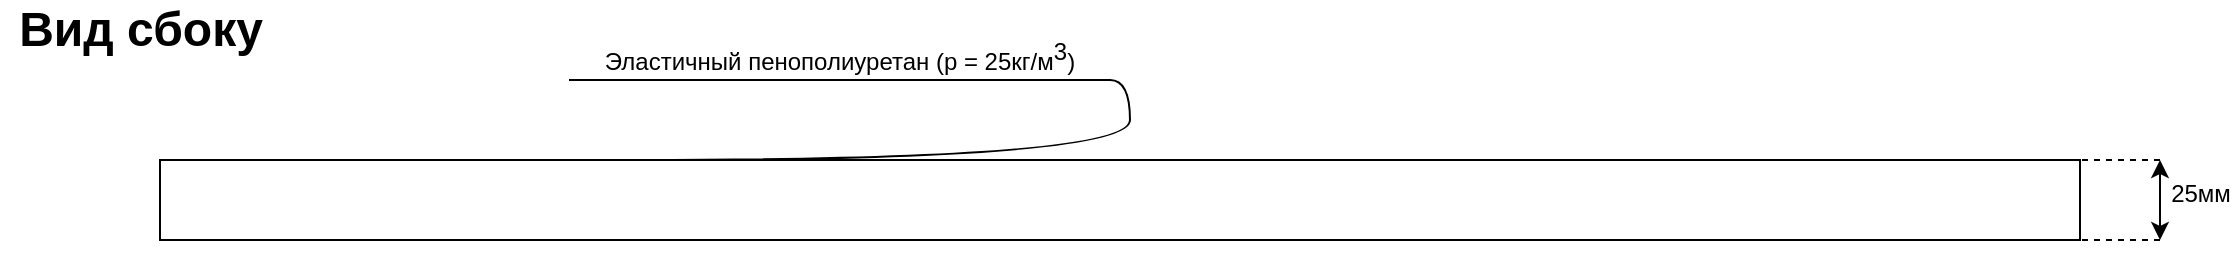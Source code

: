 <mxfile version="13.6.5" type="github">
  <diagram id="4-XFf0C6SKH_D2xYOuUZ" name="Page-1">
    <mxGraphModel dx="447" dy="222" grid="1" gridSize="10" guides="1" tooltips="1" connect="1" arrows="1" fold="1" page="1" pageScale="1" pageWidth="1169" pageHeight="827" math="0" shadow="0">
      <root>
        <mxCell id="0" />
        <mxCell id="1" parent="0" />
        <mxCell id="OTciEMqC5oXOVYCcZYfU-3" value="Вид сбоку" style="text;html=1;align=center;verticalAlign=middle;resizable=0;points=[];autosize=1;fontSize=24;fontStyle=1" vertex="1" parent="1">
          <mxGeometry width="140" height="30" as="geometry" />
        </mxCell>
        <mxCell id="OTciEMqC5oXOVYCcZYfU-5" value="" style="rounded=0;whiteSpace=wrap;html=1;fontSize=24;" vertex="1" parent="1">
          <mxGeometry x="80" y="80" width="960" height="40" as="geometry" />
        </mxCell>
        <mxCell id="OTciEMqC5oXOVYCcZYfU-6" value="Эластичный пенополиуретан (р = 25кг/м&lt;sup style=&quot;font-size: 12px;&quot;&gt;3&lt;/sup&gt;)" style="whiteSpace=wrap;html=1;shape=partialRectangle;top=0;left=0;bottom=1;right=0;points=[[0,1],[1,1]];fillColor=none;align=center;verticalAlign=bottom;routingCenterY=0.5;snapToPoint=1;recursiveResize=0;autosize=1;treeFolding=1;treeMoving=1;newEdgeStyle={&quot;edgeStyle&quot;:&quot;entityRelationEdgeStyle&quot;,&quot;startArrow&quot;:&quot;none&quot;,&quot;endArrow&quot;:&quot;none&quot;,&quot;segment&quot;:10,&quot;curved&quot;:1};fontSize=12;" vertex="1" parent="1">
          <mxGeometry x="285" y="20" width="270" height="20" as="geometry" />
        </mxCell>
        <mxCell id="OTciEMqC5oXOVYCcZYfU-7" value="" style="edgeStyle=entityRelationEdgeStyle;startArrow=none;endArrow=none;segment=10;curved=1;fontSize=24;exitX=0.25;exitY=0;exitDx=0;exitDy=0;" edge="1" target="OTciEMqC5oXOVYCcZYfU-6" parent="1" source="OTciEMqC5oXOVYCcZYfU-5">
          <mxGeometry relative="1" as="geometry">
            <mxPoint x="680" y="80" as="sourcePoint" />
          </mxGeometry>
        </mxCell>
        <mxCell id="OTciEMqC5oXOVYCcZYfU-9" value="" style="endArrow=classic;startArrow=classic;html=1;fontSize=24;" edge="1" parent="1">
          <mxGeometry width="50" height="50" relative="1" as="geometry">
            <mxPoint x="1080" y="120" as="sourcePoint" />
            <mxPoint x="1080" y="80" as="targetPoint" />
          </mxGeometry>
        </mxCell>
        <mxCell id="OTciEMqC5oXOVYCcZYfU-12" value="&lt;font style=&quot;font-size: 12px&quot;&gt;25мм&lt;/font&gt;" style="edgeLabel;html=1;align=center;verticalAlign=middle;resizable=0;points=[];fontSize=24;" vertex="1" connectable="0" parent="OTciEMqC5oXOVYCcZYfU-9">
          <mxGeometry x="0.367" relative="1" as="geometry">
            <mxPoint x="20" as="offset" />
          </mxGeometry>
        </mxCell>
        <mxCell id="OTciEMqC5oXOVYCcZYfU-10" value="" style="endArrow=none;html=1;fontSize=24;entryX=1;entryY=0;entryDx=0;entryDy=0;dashed=1;" edge="1" parent="1" target="OTciEMqC5oXOVYCcZYfU-5">
          <mxGeometry width="50" height="50" relative="1" as="geometry">
            <mxPoint x="1080" y="80" as="sourcePoint" />
            <mxPoint x="600" y="80" as="targetPoint" />
          </mxGeometry>
        </mxCell>
        <mxCell id="OTciEMqC5oXOVYCcZYfU-11" value="" style="endArrow=none;html=1;fontSize=24;entryX=1;entryY=1;entryDx=0;entryDy=0;dashed=1;" edge="1" parent="1" target="OTciEMqC5oXOVYCcZYfU-5">
          <mxGeometry width="50" height="50" relative="1" as="geometry">
            <mxPoint x="1080" y="120" as="sourcePoint" />
            <mxPoint x="600" y="80" as="targetPoint" />
          </mxGeometry>
        </mxCell>
      </root>
    </mxGraphModel>
  </diagram>
</mxfile>
